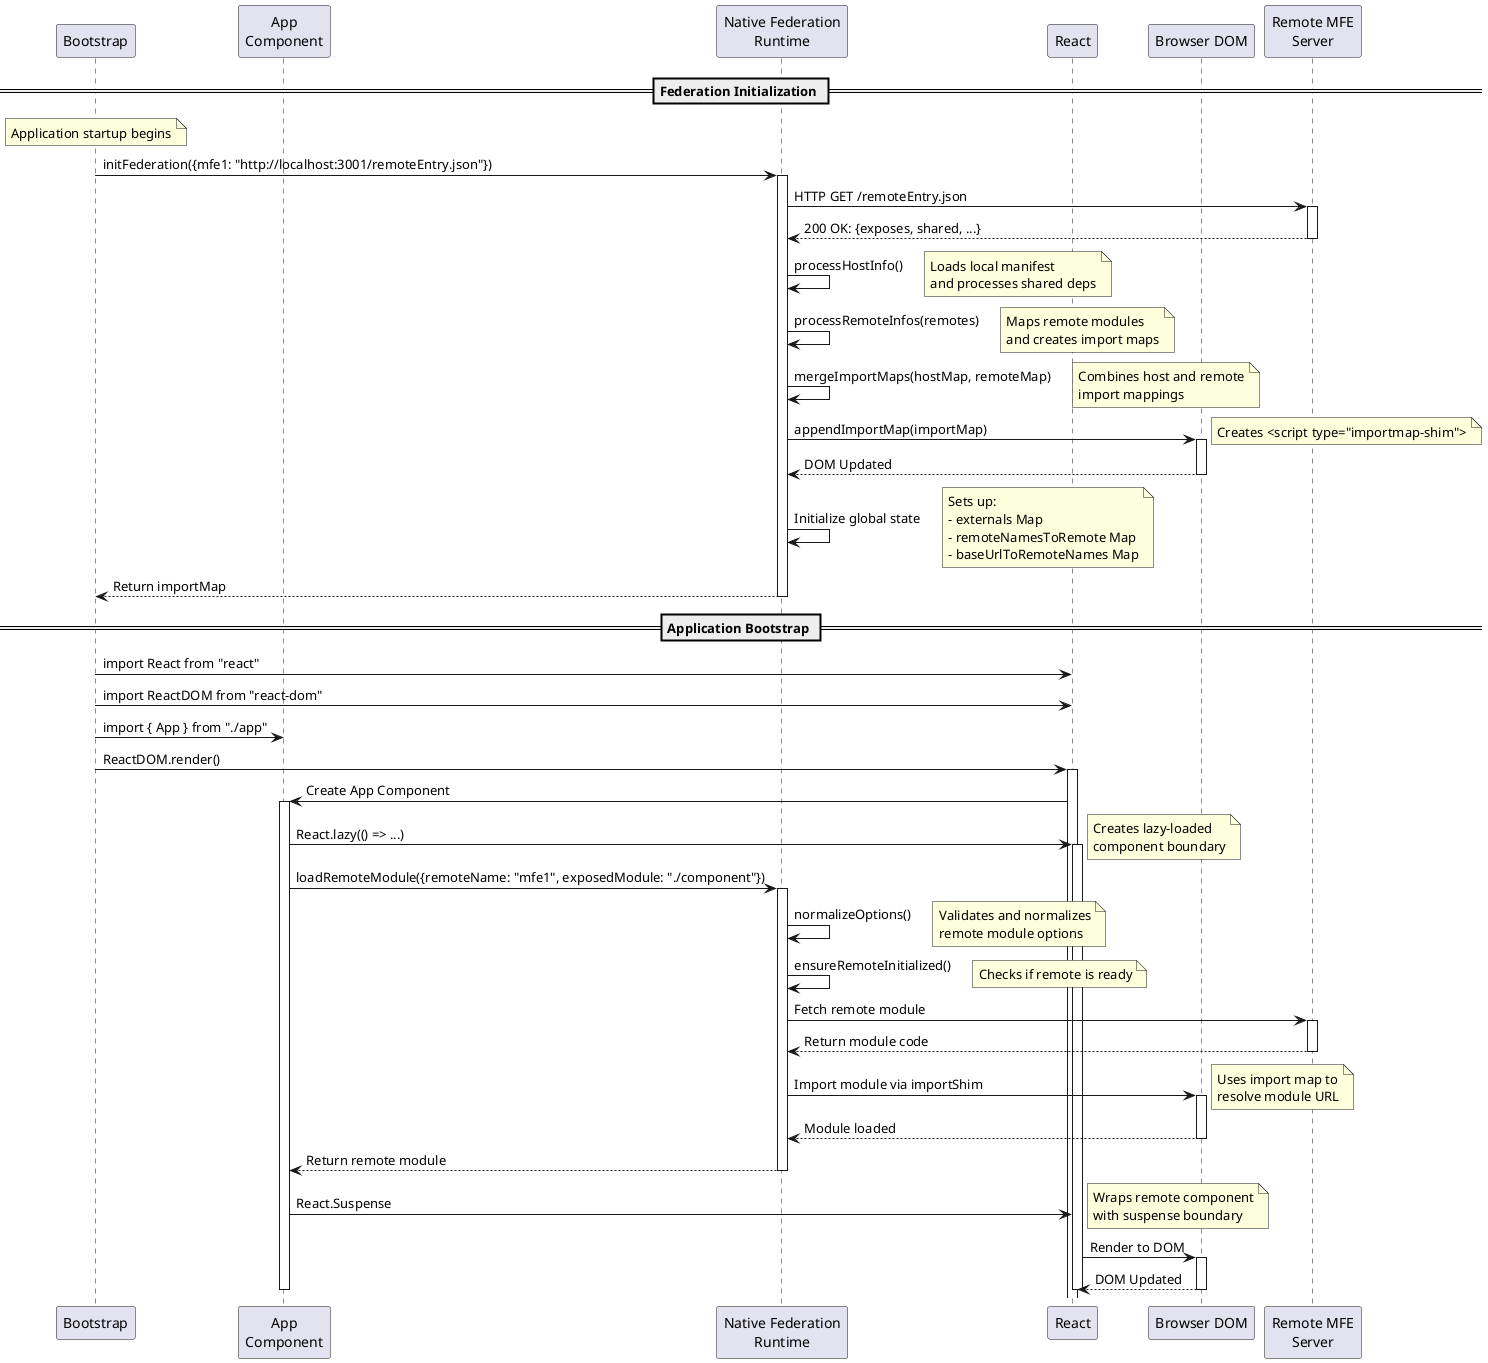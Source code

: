 @startuml Native Federation Runtime Flow

participant "Bootstrap" as Boot
participant "App\nComponent" as App
participant "Native Federation\nRuntime" as NF
participant "React" as React
participant "Browser DOM" as Browser
participant "Remote MFE\nServer" as Remote

== Federation Initialization ==
note over Boot: Application startup begins

Boot -> NF: initFederation({mfe1: "http://localhost:3001/remoteEntry.json"})
activate NF

NF -> Remote: HTTP GET /remoteEntry.json
activate Remote
Remote --> NF: 200 OK: {exposes, shared, ...}
deactivate Remote

NF -> NF: processHostInfo()
note right: Loads local manifest\nand processes shared deps

NF -> NF: processRemoteInfos(remotes)
note right: Maps remote modules\nand creates import maps

NF -> NF: mergeImportMaps(hostMap, remoteMap)
note right: Combines host and remote\nimport mappings

NF -> Browser: appendImportMap(importMap)
activate Browser
note right: Creates <script type="importmap-shim">
Browser --> NF: DOM Updated
deactivate Browser

NF -> NF: Initialize global state
note right: Sets up:\n- externals Map\n- remoteNamesToRemote Map\n- baseUrlToRemoteNames Map

NF --> Boot: Return importMap
deactivate NF

== Application Bootstrap ==
Boot -> React: import React from "react"
Boot -> React: import ReactDOM from "react-dom"
Boot -> App: import { App } from "./app"

Boot -> React: ReactDOM.render()
activate React

React -> App: Create App Component
activate App

App -> React: React.lazy(() => ...)
activate React
note right: Creates lazy-loaded\ncomponent boundary

App -> NF: loadRemoteModule({remoteName: "mfe1", exposedModule: "./component"})
activate NF

NF -> NF: normalizeOptions()
note right: Validates and normalizes\nremote module options

NF -> NF: ensureRemoteInitialized()
note right: Checks if remote is ready

NF -> Remote: Fetch remote module
activate Remote
Remote --> NF: Return module code
deactivate Remote

NF -> Browser: Import module via importShim
activate Browser
note right: Uses import map to\nresolve module URL
Browser --> NF: Module loaded
deactivate Browser

NF --> App: Return remote module
deactivate NF

App -> React: React.Suspense
note right: Wraps remote component\nwith suspense boundary

React -> Browser: Render to DOM
activate Browser
Browser --> React: DOM Updated
deactivate Browser

deactivate React
deactivate App

@enduml